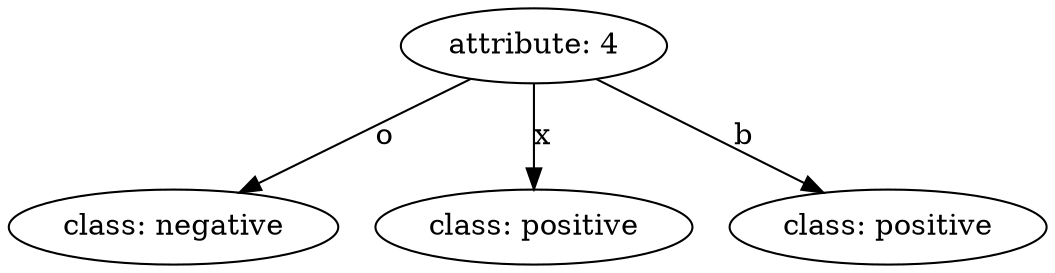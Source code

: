 digraph {
	1 [label="attribute: 4"]
	1 -> 2 [label=o]
	2 [label="class: negative"]
	1 -> 3 [label=x]
	3 [label="class: positive"]
	1 -> 4 [label=b]
	4 [label="class: positive"]
}
